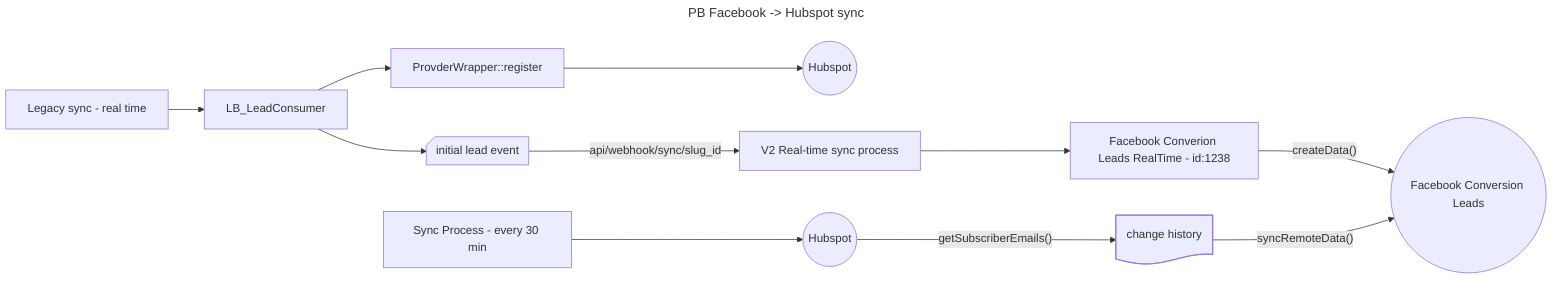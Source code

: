 ---
title: PB Facebook -> Hubspot sync
---
flowchart LR

    LegacySync[Legacy sync - real time ] --> LB_LeadConsumer
    LB_LeadConsumer --> PW[ProvderWrapper::register]
    PW --> D((Hubspot))
    initial_lead_event@{ shape: notch-rect, label: "initial lead event" }
    LB_LeadConsumer --> initial_lead_event
    initial_lead_event -- api/webhook/sync/slug_id --> V2[V2 Real-time sync process]
    V2 --> FBCL2[Facebook Converion Leads RealTime - id:1238]
    FBCL2 -- createData() --> FBCL

    SP[Sync Process - every 30 min] --> D2((Hubspot))
    history@{ shape: doc, label: "change history" }
    D2 -- getSubscriberEmails() --> history
    history -- syncRemoteData() --> FBCL((Facebook Conversion Leads))